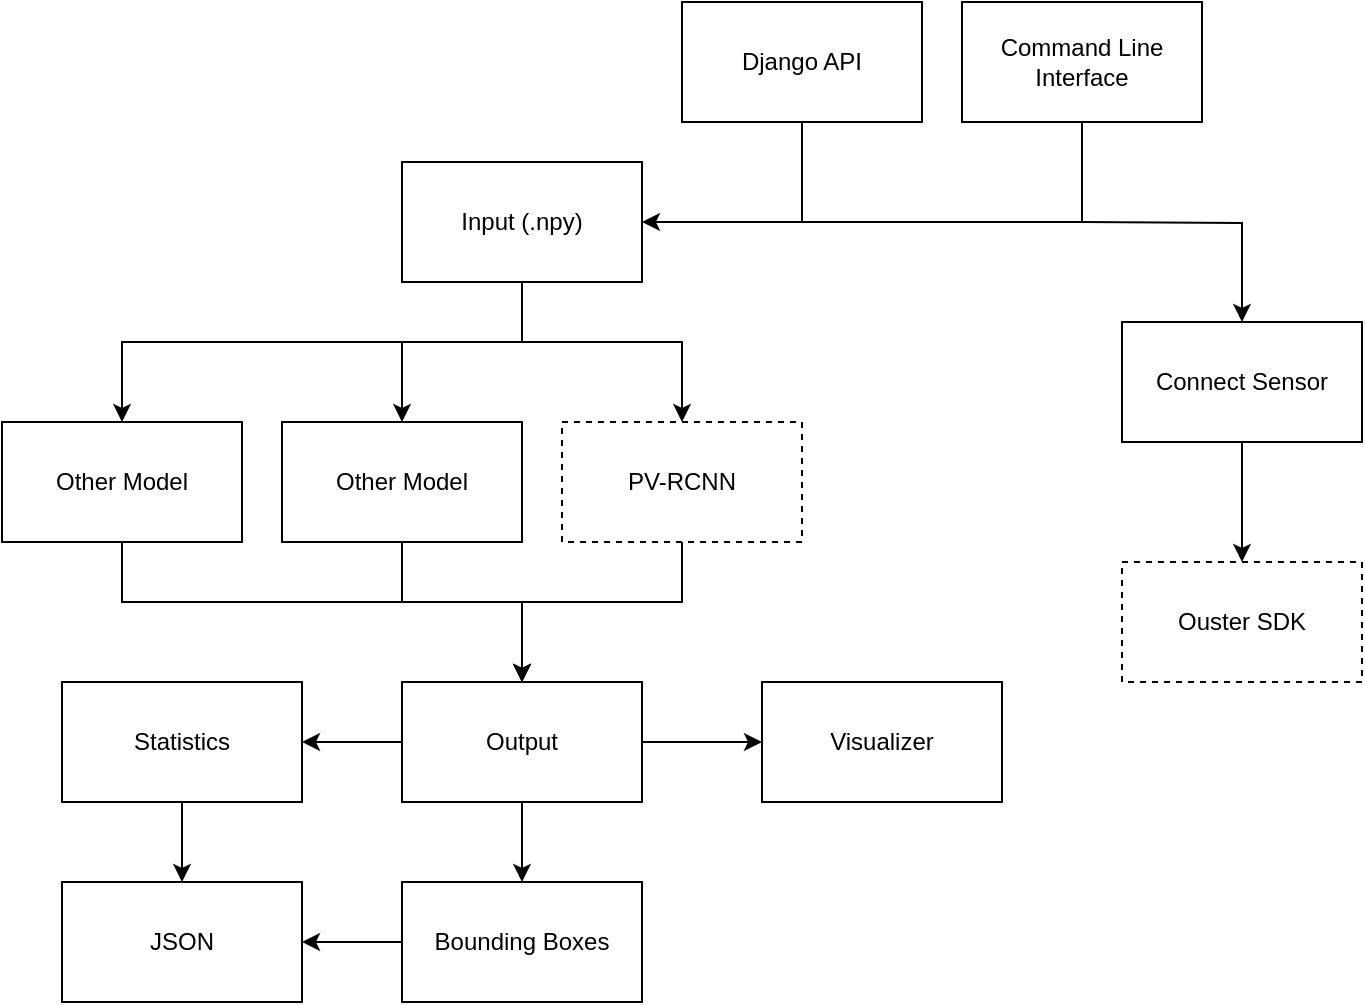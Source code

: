 <mxfile version="17.2.5"><diagram id="Cz0c_mrlHSIyRVU9Ppn6" name="Page-1"><mxGraphModel dx="1422" dy="820" grid="1" gridSize="10" guides="1" tooltips="1" connect="1" arrows="1" fold="1" page="1" pageScale="1" pageWidth="827" pageHeight="1169" math="0" shadow="0"><root><mxCell id="0"/><mxCell id="1" parent="0"/><mxCell id="62U1f8yI13dL7KaPdtua-4" style="edgeStyle=orthogonalEdgeStyle;rounded=0;orthogonalLoop=1;jettySize=auto;html=1;entryX=0.5;entryY=0;entryDx=0;entryDy=0;" edge="1" parent="1" target="62U1f8yI13dL7KaPdtua-3"><mxGeometry relative="1" as="geometry"><mxPoint x="570" y="150" as="sourcePoint"/></mxGeometry></mxCell><mxCell id="62U1f8yI13dL7KaPdtua-5" style="edgeStyle=orthogonalEdgeStyle;rounded=0;orthogonalLoop=1;jettySize=auto;html=1;entryX=1;entryY=0.5;entryDx=0;entryDy=0;" edge="1" parent="1" source="62U1f8yI13dL7KaPdtua-1" target="62U1f8yI13dL7KaPdtua-2"><mxGeometry relative="1" as="geometry"><Array as="points"><mxPoint x="570" y="150"/></Array></mxGeometry></mxCell><mxCell id="62U1f8yI13dL7KaPdtua-1" value="Command Line Interface" style="rounded=0;whiteSpace=wrap;html=1;" vertex="1" parent="1"><mxGeometry x="510" y="40" width="120" height="60" as="geometry"/></mxCell><mxCell id="62U1f8yI13dL7KaPdtua-7" style="edgeStyle=orthogonalEdgeStyle;rounded=0;orthogonalLoop=1;jettySize=auto;html=1;entryX=0.5;entryY=0;entryDx=0;entryDy=0;exitX=0.5;exitY=1;exitDx=0;exitDy=0;" edge="1" parent="1" source="62U1f8yI13dL7KaPdtua-2" target="62U1f8yI13dL7KaPdtua-6"><mxGeometry relative="1" as="geometry"><Array as="points"><mxPoint x="290" y="210"/><mxPoint x="90" y="210"/></Array></mxGeometry></mxCell><mxCell id="62U1f8yI13dL7KaPdtua-2" value="Input (.npy)" style="rounded=0;whiteSpace=wrap;html=1;" vertex="1" parent="1"><mxGeometry x="230" y="120" width="120" height="60" as="geometry"/></mxCell><mxCell id="62U1f8yI13dL7KaPdtua-3" value="Connect Sensor" style="rounded=0;whiteSpace=wrap;html=1;" vertex="1" parent="1"><mxGeometry x="590" y="200" width="120" height="60" as="geometry"/></mxCell><mxCell id="62U1f8yI13dL7KaPdtua-6" value="Other Model" style="rounded=0;whiteSpace=wrap;html=1;" vertex="1" parent="1"><mxGeometry x="30" y="250" width="120" height="60" as="geometry"/></mxCell><mxCell id="62U1f8yI13dL7KaPdtua-11" style="edgeStyle=orthogonalEdgeStyle;rounded=0;orthogonalLoop=1;jettySize=auto;html=1;endArrow=none;endFill=0;" edge="1" parent="1" source="62U1f8yI13dL7KaPdtua-8"><mxGeometry relative="1" as="geometry"><mxPoint x="430" y="150" as="targetPoint"/></mxGeometry></mxCell><mxCell id="62U1f8yI13dL7KaPdtua-8" value="Django API" style="rounded=0;whiteSpace=wrap;html=1;" vertex="1" parent="1"><mxGeometry x="370" y="40" width="120" height="60" as="geometry"/></mxCell><mxCell id="62U1f8yI13dL7KaPdtua-16" style="edgeStyle=orthogonalEdgeStyle;rounded=0;orthogonalLoop=1;jettySize=auto;html=1;entryX=0.5;entryY=1;entryDx=0;entryDy=0;startArrow=classic;startFill=1;endArrow=none;endFill=0;" edge="1" parent="1" source="62U1f8yI13dL7KaPdtua-13" target="62U1f8yI13dL7KaPdtua-3"><mxGeometry relative="1" as="geometry"/></mxCell><mxCell id="62U1f8yI13dL7KaPdtua-13" value="Ouster SDK" style="rounded=0;whiteSpace=wrap;html=1;dashed=1;" vertex="1" parent="1"><mxGeometry x="590" y="320" width="120" height="60" as="geometry"/></mxCell><mxCell id="62U1f8yI13dL7KaPdtua-20" style="edgeStyle=orthogonalEdgeStyle;rounded=0;orthogonalLoop=1;jettySize=auto;html=1;startArrow=classic;startFill=1;endArrow=none;endFill=0;" edge="1" parent="1" source="62U1f8yI13dL7KaPdtua-18"><mxGeometry relative="1" as="geometry"><mxPoint x="290" y="210" as="targetPoint"/><Array as="points"><mxPoint x="370" y="210"/><mxPoint x="250" y="210"/></Array></mxGeometry></mxCell><mxCell id="62U1f8yI13dL7KaPdtua-18" value="PV-RCNN" style="rounded=0;whiteSpace=wrap;html=1;dashed=1;" vertex="1" parent="1"><mxGeometry x="310" y="250" width="120" height="60" as="geometry"/></mxCell><mxCell id="62U1f8yI13dL7KaPdtua-23" style="edgeStyle=orthogonalEdgeStyle;rounded=0;orthogonalLoop=1;jettySize=auto;html=1;entryX=0.5;entryY=1;entryDx=0;entryDy=0;startArrow=classic;startFill=1;endArrow=none;endFill=0;" edge="1" parent="1" source="62U1f8yI13dL7KaPdtua-21" target="62U1f8yI13dL7KaPdtua-6"><mxGeometry relative="1" as="geometry"><Array as="points"><mxPoint x="290" y="340"/><mxPoint x="90" y="340"/></Array></mxGeometry></mxCell><mxCell id="62U1f8yI13dL7KaPdtua-24" style="edgeStyle=orthogonalEdgeStyle;rounded=0;orthogonalLoop=1;jettySize=auto;html=1;entryX=0.5;entryY=1;entryDx=0;entryDy=0;startArrow=classic;startFill=1;endArrow=none;endFill=0;" edge="1" parent="1" source="62U1f8yI13dL7KaPdtua-21" target="62U1f8yI13dL7KaPdtua-18"><mxGeometry relative="1" as="geometry"><Array as="points"><mxPoint x="290" y="340"/><mxPoint x="370" y="340"/></Array></mxGeometry></mxCell><mxCell id="62U1f8yI13dL7KaPdtua-38" style="edgeStyle=orthogonalEdgeStyle;rounded=0;orthogonalLoop=1;jettySize=auto;html=1;entryX=0.5;entryY=1;entryDx=0;entryDy=0;startArrow=classic;startFill=1;endArrow=none;endFill=0;" edge="1" parent="1" source="62U1f8yI13dL7KaPdtua-21" target="62U1f8yI13dL7KaPdtua-36"><mxGeometry relative="1" as="geometry"><Array as="points"><mxPoint x="290" y="340"/><mxPoint x="230" y="340"/></Array></mxGeometry></mxCell><mxCell id="62U1f8yI13dL7KaPdtua-21" value="Output" style="rounded=0;whiteSpace=wrap;html=1;" vertex="1" parent="1"><mxGeometry x="230" y="380" width="120" height="60" as="geometry"/></mxCell><mxCell id="62U1f8yI13dL7KaPdtua-28" style="edgeStyle=orthogonalEdgeStyle;rounded=0;orthogonalLoop=1;jettySize=auto;html=1;entryX=0.5;entryY=1;entryDx=0;entryDy=0;startArrow=classic;startFill=1;endArrow=none;endFill=0;" edge="1" parent="1" source="62U1f8yI13dL7KaPdtua-27" target="62U1f8yI13dL7KaPdtua-21"><mxGeometry relative="1" as="geometry"/></mxCell><mxCell id="62U1f8yI13dL7KaPdtua-27" value="Bounding Boxes" style="rounded=0;whiteSpace=wrap;html=1;" vertex="1" parent="1"><mxGeometry x="230" y="480" width="120" height="60" as="geometry"/></mxCell><mxCell id="62U1f8yI13dL7KaPdtua-30" style="edgeStyle=orthogonalEdgeStyle;rounded=0;orthogonalLoop=1;jettySize=auto;html=1;entryX=1;entryY=0.5;entryDx=0;entryDy=0;startArrow=classic;startFill=1;endArrow=none;endFill=0;" edge="1" parent="1" source="62U1f8yI13dL7KaPdtua-29" target="62U1f8yI13dL7KaPdtua-21"><mxGeometry relative="1" as="geometry"/></mxCell><mxCell id="62U1f8yI13dL7KaPdtua-29" value="Visualizer" style="rounded=0;whiteSpace=wrap;html=1;" vertex="1" parent="1"><mxGeometry x="410" y="380" width="120" height="60" as="geometry"/></mxCell><mxCell id="62U1f8yI13dL7KaPdtua-32" style="edgeStyle=orthogonalEdgeStyle;rounded=0;orthogonalLoop=1;jettySize=auto;html=1;entryX=0;entryY=0.5;entryDx=0;entryDy=0;startArrow=classic;startFill=1;endArrow=none;endFill=0;" edge="1" parent="1" source="62U1f8yI13dL7KaPdtua-31" target="62U1f8yI13dL7KaPdtua-21"><mxGeometry relative="1" as="geometry"/></mxCell><mxCell id="62U1f8yI13dL7KaPdtua-31" value="Statistics" style="rounded=0;whiteSpace=wrap;html=1;" vertex="1" parent="1"><mxGeometry x="60" y="380" width="120" height="60" as="geometry"/></mxCell><mxCell id="62U1f8yI13dL7KaPdtua-34" style="edgeStyle=orthogonalEdgeStyle;rounded=0;orthogonalLoop=1;jettySize=auto;html=1;entryX=0.5;entryY=1;entryDx=0;entryDy=0;startArrow=classic;startFill=1;endArrow=none;endFill=0;" edge="1" parent="1" source="62U1f8yI13dL7KaPdtua-33" target="62U1f8yI13dL7KaPdtua-31"><mxGeometry relative="1" as="geometry"/></mxCell><mxCell id="62U1f8yI13dL7KaPdtua-35" style="edgeStyle=orthogonalEdgeStyle;rounded=0;orthogonalLoop=1;jettySize=auto;html=1;startArrow=classic;startFill=1;endArrow=none;endFill=0;" edge="1" parent="1" source="62U1f8yI13dL7KaPdtua-33" target="62U1f8yI13dL7KaPdtua-27"><mxGeometry relative="1" as="geometry"/></mxCell><mxCell id="62U1f8yI13dL7KaPdtua-33" value="JSON" style="rounded=0;whiteSpace=wrap;html=1;" vertex="1" parent="1"><mxGeometry x="60" y="480" width="120" height="60" as="geometry"/></mxCell><mxCell id="62U1f8yI13dL7KaPdtua-37" style="edgeStyle=orthogonalEdgeStyle;rounded=0;orthogonalLoop=1;jettySize=auto;html=1;startArrow=classic;startFill=1;endArrow=none;endFill=0;" edge="1" parent="1" source="62U1f8yI13dL7KaPdtua-36"><mxGeometry relative="1" as="geometry"><mxPoint x="230" y="210" as="targetPoint"/></mxGeometry></mxCell><mxCell id="62U1f8yI13dL7KaPdtua-36" value="Other Model" style="rounded=0;whiteSpace=wrap;html=1;" vertex="1" parent="1"><mxGeometry x="170" y="250" width="120" height="60" as="geometry"/></mxCell></root></mxGraphModel></diagram></mxfile>